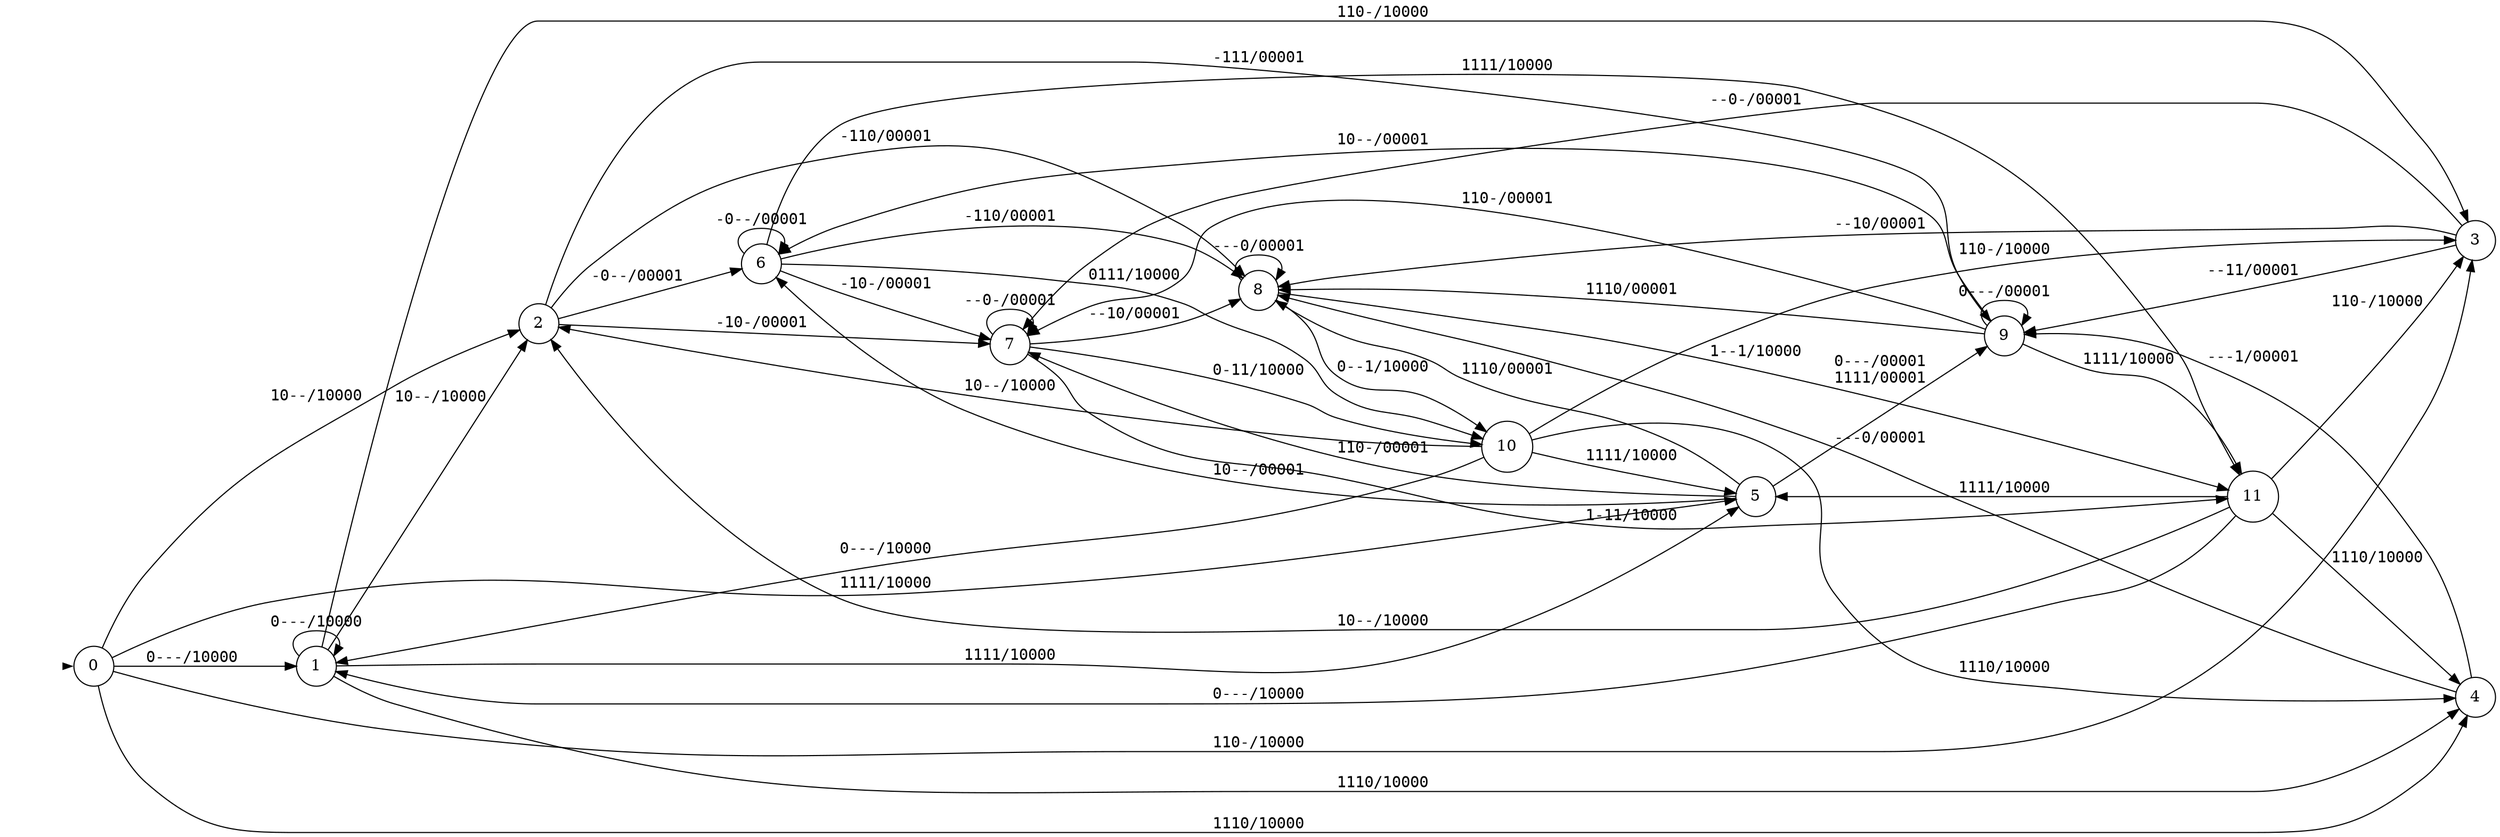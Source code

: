 digraph""{graph[rankdir=LR,ranksep=0.8,nodesep=0.2];node[shape=circle];edge[fontname=mono];init[shape=point,style=invis];0[label="0"];1[label="1"];2[label="2"];3[label="3"];4[label="4"];5[label="5"];6[label="6"];7[label="7"];8[label="8"];9[label="9"];10[label="10"];11[label="11"];init->0[penwidth=0,tooltip="initialstate"];0->1[label="0---/10000\l",labeltooltip="&#172;s1/r1&#8743;&#172;r2&#8743;&#172;r3&#8743;&#172;r4&#8743;&#172;r5&#10;"];0->2[label="10--/10000\l",labeltooltip="s1&#8743;&#172;s2/r1&#8743;&#172;r2&#8743;&#172;r3&#8743;&#172;r4&#8743;&#172;r5&#10;"];0->3[label="110-/10000\l",labeltooltip="s1&#8743;s2&#8743;&#172;s3/r1&#8743;&#172;r2&#8743;&#172;r3&#8743;&#172;r4&#8743;&#172;r5&#10;"];0->4[label="1110/10000\l",labeltooltip="s1&#8743;s2&#8743;s3&#8743;&#172;s4/r1&#8743;&#172;r2&#8743;&#172;r3&#8743;&#172;r4&#8743;&#172;r5&#10;"];0->5[label="1111/10000\l",labeltooltip="s1&#8743;s2&#8743;s3&#8743;s4/r1&#8743;&#172;r2&#8743;&#172;r3&#8743;&#172;r4&#8743;&#172;r5&#10;"];1->1[label="0---/10000\l",labeltooltip="&#172;s1/r1&#8743;&#172;r2&#8743;&#172;r3&#8743;&#172;r4&#8743;&#172;r5&#10;"];1->2[label="10--/10000\l",labeltooltip="s1&#8743;&#172;s2/r1&#8743;&#172;r2&#8743;&#172;r3&#8743;&#172;r4&#8743;&#172;r5&#10;"];1->3[label="110-/10000\l",labeltooltip="s1&#8743;s2&#8743;&#172;s3/r1&#8743;&#172;r2&#8743;&#172;r3&#8743;&#172;r4&#8743;&#172;r5&#10;"];1->4[label="1110/10000\l",labeltooltip="s1&#8743;s2&#8743;s3&#8743;&#172;s4/r1&#8743;&#172;r2&#8743;&#172;r3&#8743;&#172;r4&#8743;&#172;r5&#10;"];1->5[label="1111/10000\l",labeltooltip="s1&#8743;s2&#8743;s3&#8743;s4/r1&#8743;&#172;r2&#8743;&#172;r3&#8743;&#172;r4&#8743;&#172;r5&#10;"];2->6[label="-0--/00001\l",labeltooltip="&#172;s2/&#172;r1&#8743;&#172;r2&#8743;&#172;r3&#8743;&#172;r4&#8743;r5&#10;"];2->7[label="-10-/00001\l",labeltooltip="s2&#8743;&#172;s3/&#172;r1&#8743;&#172;r2&#8743;&#172;r3&#8743;&#172;r4&#8743;r5&#10;"];2->8[label="-110/00001\l",labeltooltip="s2&#8743;s3&#8743;&#172;s4/&#172;r1&#8743;&#172;r2&#8743;&#172;r3&#8743;&#172;r4&#8743;r5&#10;"];2->9[label="-111/00001\l",labeltooltip="s2&#8743;s3&#8743;s4/&#172;r1&#8743;&#172;r2&#8743;&#172;r3&#8743;&#172;r4&#8743;r5&#10;"];3->7[label="--0-/00001\l",labeltooltip="&#172;s3/&#172;r1&#8743;&#172;r2&#8743;&#172;r3&#8743;&#172;r4&#8743;r5&#10;"];3->8[label="--10/00001\l",labeltooltip="s3&#8743;&#172;s4/&#172;r1&#8743;&#172;r2&#8743;&#172;r3&#8743;&#172;r4&#8743;r5&#10;"];3->9[label="--11/00001\l",labeltooltip="s3&#8743;s4/&#172;r1&#8743;&#172;r2&#8743;&#172;r3&#8743;&#172;r4&#8743;r5&#10;"];4->8[label="---0/00001\l",labeltooltip="&#172;s4/&#172;r1&#8743;&#172;r2&#8743;&#172;r3&#8743;&#172;r4&#8743;r5&#10;"];4->9[label="---1/00001\l",labeltooltip="s4/&#172;r1&#8743;&#172;r2&#8743;&#172;r3&#8743;&#172;r4&#8743;r5&#10;"];5->6[label="10--/00001\l",labeltooltip="s1&#8743;&#172;s2/&#172;r1&#8743;&#172;r2&#8743;&#172;r3&#8743;&#172;r4&#8743;r5&#10;"];5->7[label="110-/00001\l",labeltooltip="s1&#8743;s2&#8743;&#172;s3/&#172;r1&#8743;&#172;r2&#8743;&#172;r3&#8743;&#172;r4&#8743;r5&#10;"];5->8[label="1110/00001\l",labeltooltip="s1&#8743;s2&#8743;s3&#8743;&#172;s4/&#172;r1&#8743;&#172;r2&#8743;&#172;r3&#8743;&#172;r4&#8743;r5&#10;"];5->9[label="0---/00001\l1111/00001\l",labeltooltip="&#172;s1/&#172;r1&#8743;&#172;r2&#8743;&#172;r3&#8743;&#172;r4&#8743;r5&#10;s1&#8743;s2&#8743;s3&#8743;s4/&#172;r1&#8743;&#172;r2&#8743;&#172;r3&#8743;&#172;r4&#8743;r5&#10;"];6->6[label="-0--/00001\l",labeltooltip="&#172;s2/&#172;r1&#8743;&#172;r2&#8743;&#172;r3&#8743;&#172;r4&#8743;r5&#10;"];6->7[label="-10-/00001\l",labeltooltip="s2&#8743;&#172;s3/&#172;r1&#8743;&#172;r2&#8743;&#172;r3&#8743;&#172;r4&#8743;r5&#10;"];6->8[label="-110/00001\l",labeltooltip="s2&#8743;s3&#8743;&#172;s4/&#172;r1&#8743;&#172;r2&#8743;&#172;r3&#8743;&#172;r4&#8743;r5&#10;"];6->10[label="0111/10000\l",labeltooltip="&#172;s1&#8743;s2&#8743;s3&#8743;s4/r1&#8743;&#172;r2&#8743;&#172;r3&#8743;&#172;r4&#8743;&#172;r5&#10;"];6->11[label="1111/10000\l",labeltooltip="s1&#8743;s2&#8743;s3&#8743;s4/r1&#8743;&#172;r2&#8743;&#172;r3&#8743;&#172;r4&#8743;&#172;r5&#10;"];7->7[label="--0-/00001\l",labeltooltip="&#172;s3/&#172;r1&#8743;&#172;r2&#8743;&#172;r3&#8743;&#172;r4&#8743;r5&#10;"];7->8[label="--10/00001\l",labeltooltip="s3&#8743;&#172;s4/&#172;r1&#8743;&#172;r2&#8743;&#172;r3&#8743;&#172;r4&#8743;r5&#10;"];7->10[label="0-11/10000\l",labeltooltip="&#172;s1&#8743;s3&#8743;s4/r1&#8743;&#172;r2&#8743;&#172;r3&#8743;&#172;r4&#8743;&#172;r5&#10;"];7->11[label="1-11/10000\l",labeltooltip="s1&#8743;s3&#8743;s4/r1&#8743;&#172;r2&#8743;&#172;r3&#8743;&#172;r4&#8743;&#172;r5&#10;"];8->8[label="---0/00001\l",labeltooltip="&#172;s4/&#172;r1&#8743;&#172;r2&#8743;&#172;r3&#8743;&#172;r4&#8743;r5&#10;"];8->10[label="0--1/10000\l",labeltooltip="&#172;s1&#8743;s4/r1&#8743;&#172;r2&#8743;&#172;r3&#8743;&#172;r4&#8743;&#172;r5&#10;"];8->11[label="1--1/10000\l",labeltooltip="s1&#8743;s4/r1&#8743;&#172;r2&#8743;&#172;r3&#8743;&#172;r4&#8743;&#172;r5&#10;"];9->6[label="10--/00001\l",labeltooltip="s1&#8743;&#172;s2/&#172;r1&#8743;&#172;r2&#8743;&#172;r3&#8743;&#172;r4&#8743;r5&#10;"];9->7[label="110-/00001\l",labeltooltip="s1&#8743;s2&#8743;&#172;s3/&#172;r1&#8743;&#172;r2&#8743;&#172;r3&#8743;&#172;r4&#8743;r5&#10;"];9->8[label="1110/00001\l",labeltooltip="s1&#8743;s2&#8743;s3&#8743;&#172;s4/&#172;r1&#8743;&#172;r2&#8743;&#172;r3&#8743;&#172;r4&#8743;r5&#10;"];9->9[label="0---/00001\l",labeltooltip="&#172;s1/&#172;r1&#8743;&#172;r2&#8743;&#172;r3&#8743;&#172;r4&#8743;r5&#10;"];9->11[label="1111/10000\l",labeltooltip="s1&#8743;s2&#8743;s3&#8743;s4/r1&#8743;&#172;r2&#8743;&#172;r3&#8743;&#172;r4&#8743;&#172;r5&#10;"];10->1[label="0---/10000\l",labeltooltip="&#172;s1/r1&#8743;&#172;r2&#8743;&#172;r3&#8743;&#172;r4&#8743;&#172;r5&#10;"];10->2[label="10--/10000\l",labeltooltip="s1&#8743;&#172;s2/r1&#8743;&#172;r2&#8743;&#172;r3&#8743;&#172;r4&#8743;&#172;r5&#10;"];10->3[label="110-/10000\l",labeltooltip="s1&#8743;s2&#8743;&#172;s3/r1&#8743;&#172;r2&#8743;&#172;r3&#8743;&#172;r4&#8743;&#172;r5&#10;"];10->4[label="1110/10000\l",labeltooltip="s1&#8743;s2&#8743;s3&#8743;&#172;s4/r1&#8743;&#172;r2&#8743;&#172;r3&#8743;&#172;r4&#8743;&#172;r5&#10;"];10->5[label="1111/10000\l",labeltooltip="s1&#8743;s2&#8743;s3&#8743;s4/r1&#8743;&#172;r2&#8743;&#172;r3&#8743;&#172;r4&#8743;&#172;r5&#10;"];11->1[label="0---/10000\l",labeltooltip="&#172;s1/r1&#8743;&#172;r2&#8743;&#172;r3&#8743;&#172;r4&#8743;&#172;r5&#10;"];11->2[label="10--/10000\l",labeltooltip="s1&#8743;&#172;s2/r1&#8743;&#172;r2&#8743;&#172;r3&#8743;&#172;r4&#8743;&#172;r5&#10;"];11->3[label="110-/10000\l",labeltooltip="s1&#8743;s2&#8743;&#172;s3/r1&#8743;&#172;r2&#8743;&#172;r3&#8743;&#172;r4&#8743;&#172;r5&#10;"];11->4[label="1110/10000\l",labeltooltip="s1&#8743;s2&#8743;s3&#8743;&#172;s4/r1&#8743;&#172;r2&#8743;&#172;r3&#8743;&#172;r4&#8743;&#172;r5&#10;"];11->5[label="1111/10000\l",labeltooltip="s1&#8743;s2&#8743;s3&#8743;s4/r1&#8743;&#172;r2&#8743;&#172;r3&#8743;&#172;r4&#8743;&#172;r5&#10;"];}